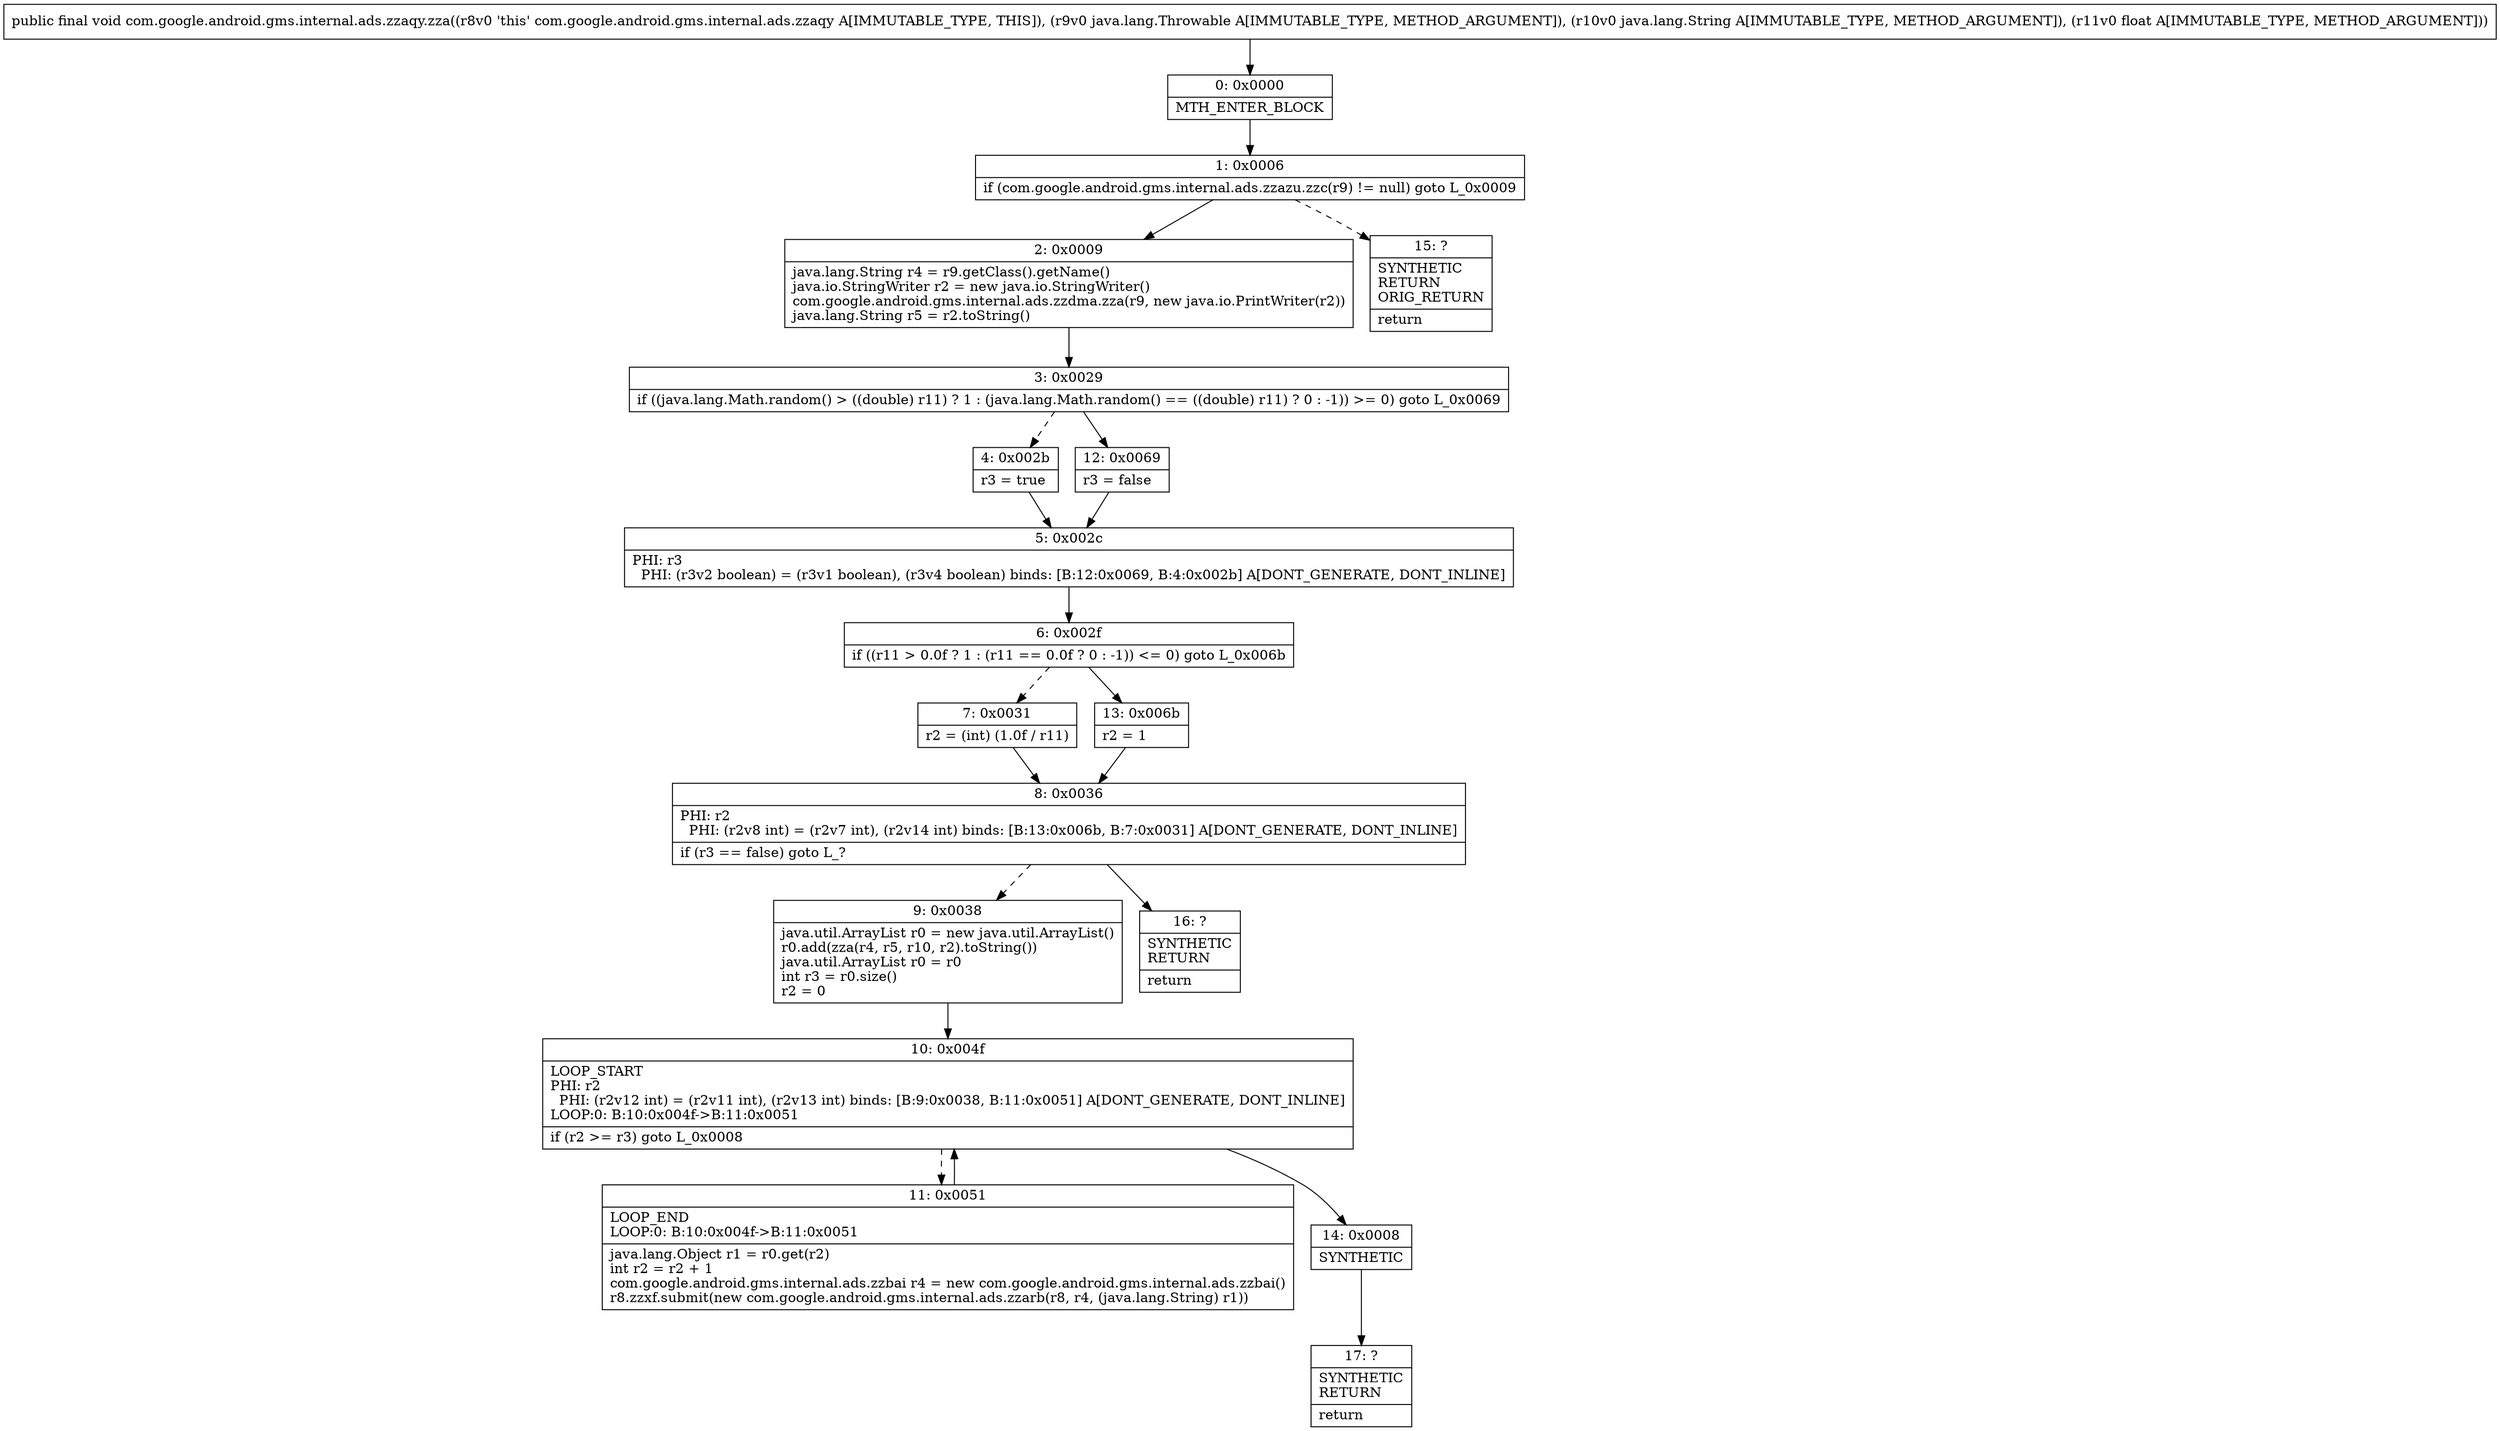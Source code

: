 digraph "CFG forcom.google.android.gms.internal.ads.zzaqy.zza(Ljava\/lang\/Throwable;Ljava\/lang\/String;F)V" {
Node_0 [shape=record,label="{0\:\ 0x0000|MTH_ENTER_BLOCK\l}"];
Node_1 [shape=record,label="{1\:\ 0x0006|if (com.google.android.gms.internal.ads.zzazu.zzc(r9) != null) goto L_0x0009\l}"];
Node_2 [shape=record,label="{2\:\ 0x0009|java.lang.String r4 = r9.getClass().getName()\ljava.io.StringWriter r2 = new java.io.StringWriter()\lcom.google.android.gms.internal.ads.zzdma.zza(r9, new java.io.PrintWriter(r2))\ljava.lang.String r5 = r2.toString()\l}"];
Node_3 [shape=record,label="{3\:\ 0x0029|if ((java.lang.Math.random() \> ((double) r11) ? 1 : (java.lang.Math.random() == ((double) r11) ? 0 : \-1)) \>= 0) goto L_0x0069\l}"];
Node_4 [shape=record,label="{4\:\ 0x002b|r3 = true\l}"];
Node_5 [shape=record,label="{5\:\ 0x002c|PHI: r3 \l  PHI: (r3v2 boolean) = (r3v1 boolean), (r3v4 boolean) binds: [B:12:0x0069, B:4:0x002b] A[DONT_GENERATE, DONT_INLINE]\l}"];
Node_6 [shape=record,label="{6\:\ 0x002f|if ((r11 \> 0.0f ? 1 : (r11 == 0.0f ? 0 : \-1)) \<= 0) goto L_0x006b\l}"];
Node_7 [shape=record,label="{7\:\ 0x0031|r2 = (int) (1.0f \/ r11)\l}"];
Node_8 [shape=record,label="{8\:\ 0x0036|PHI: r2 \l  PHI: (r2v8 int) = (r2v7 int), (r2v14 int) binds: [B:13:0x006b, B:7:0x0031] A[DONT_GENERATE, DONT_INLINE]\l|if (r3 == false) goto L_?\l}"];
Node_9 [shape=record,label="{9\:\ 0x0038|java.util.ArrayList r0 = new java.util.ArrayList()\lr0.add(zza(r4, r5, r10, r2).toString())\ljava.util.ArrayList r0 = r0\lint r3 = r0.size()\lr2 = 0\l}"];
Node_10 [shape=record,label="{10\:\ 0x004f|LOOP_START\lPHI: r2 \l  PHI: (r2v12 int) = (r2v11 int), (r2v13 int) binds: [B:9:0x0038, B:11:0x0051] A[DONT_GENERATE, DONT_INLINE]\lLOOP:0: B:10:0x004f\-\>B:11:0x0051\l|if (r2 \>= r3) goto L_0x0008\l}"];
Node_11 [shape=record,label="{11\:\ 0x0051|LOOP_END\lLOOP:0: B:10:0x004f\-\>B:11:0x0051\l|java.lang.Object r1 = r0.get(r2)\lint r2 = r2 + 1\lcom.google.android.gms.internal.ads.zzbai r4 = new com.google.android.gms.internal.ads.zzbai()\lr8.zzxf.submit(new com.google.android.gms.internal.ads.zzarb(r8, r4, (java.lang.String) r1))\l}"];
Node_12 [shape=record,label="{12\:\ 0x0069|r3 = false\l}"];
Node_13 [shape=record,label="{13\:\ 0x006b|r2 = 1\l}"];
Node_14 [shape=record,label="{14\:\ 0x0008|SYNTHETIC\l}"];
Node_15 [shape=record,label="{15\:\ ?|SYNTHETIC\lRETURN\lORIG_RETURN\l|return\l}"];
Node_16 [shape=record,label="{16\:\ ?|SYNTHETIC\lRETURN\l|return\l}"];
Node_17 [shape=record,label="{17\:\ ?|SYNTHETIC\lRETURN\l|return\l}"];
MethodNode[shape=record,label="{public final void com.google.android.gms.internal.ads.zzaqy.zza((r8v0 'this' com.google.android.gms.internal.ads.zzaqy A[IMMUTABLE_TYPE, THIS]), (r9v0 java.lang.Throwable A[IMMUTABLE_TYPE, METHOD_ARGUMENT]), (r10v0 java.lang.String A[IMMUTABLE_TYPE, METHOD_ARGUMENT]), (r11v0 float A[IMMUTABLE_TYPE, METHOD_ARGUMENT])) }"];
MethodNode -> Node_0;
Node_0 -> Node_1;
Node_1 -> Node_2;
Node_1 -> Node_15[style=dashed];
Node_2 -> Node_3;
Node_3 -> Node_4[style=dashed];
Node_3 -> Node_12;
Node_4 -> Node_5;
Node_5 -> Node_6;
Node_6 -> Node_7[style=dashed];
Node_6 -> Node_13;
Node_7 -> Node_8;
Node_8 -> Node_9[style=dashed];
Node_8 -> Node_16;
Node_9 -> Node_10;
Node_10 -> Node_11[style=dashed];
Node_10 -> Node_14;
Node_11 -> Node_10;
Node_12 -> Node_5;
Node_13 -> Node_8;
Node_14 -> Node_17;
}

